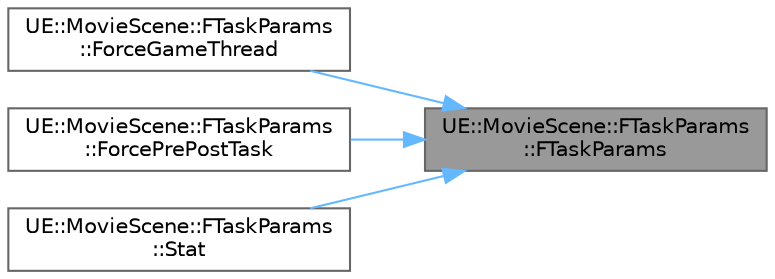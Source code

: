 digraph "UE::MovieScene::FTaskParams::FTaskParams"
{
 // INTERACTIVE_SVG=YES
 // LATEX_PDF_SIZE
  bgcolor="transparent";
  edge [fontname=Helvetica,fontsize=10,labelfontname=Helvetica,labelfontsize=10];
  node [fontname=Helvetica,fontsize=10,shape=box,height=0.2,width=0.4];
  rankdir="RL";
  Node1 [id="Node000001",label="UE::MovieScene::FTaskParams\l::FTaskParams",height=0.2,width=0.4,color="gray40", fillcolor="grey60", style="filled", fontcolor="black",tooltip=" "];
  Node1 -> Node2 [id="edge1_Node000001_Node000002",dir="back",color="steelblue1",style="solid",tooltip=" "];
  Node2 [id="Node000002",label="UE::MovieScene::FTaskParams\l::ForceGameThread",height=0.2,width=0.4,color="grey40", fillcolor="white", style="filled",URL="$dd/d62/structUE_1_1MovieScene_1_1FTaskParams.html#a3958601025ca37511ae4ac41892a9265",tooltip="Force this task to run on the game thread."];
  Node1 -> Node3 [id="edge2_Node000001_Node000003",dir="back",color="steelblue1",style="solid",tooltip=" "];
  Node3 [id="Node000003",label="UE::MovieScene::FTaskParams\l::ForcePrePostTask",height=0.2,width=0.4,color="grey40", fillcolor="white", style="filled",URL="$dd/d62/structUE_1_1MovieScene_1_1FTaskParams.html#a5dd8fb4e63c466b679e2d9a78aa6b8f0",tooltip="Force this task to run Pre/Post callbacks even if there is no meaningful work to be done in the body."];
  Node1 -> Node4 [id="edge3_Node000001_Node000004",dir="back",color="steelblue1",style="solid",tooltip=" "];
  Node4 [id="Node000004",label="UE::MovieScene::FTaskParams\l::Stat",height=0.2,width=0.4,color="grey40", fillcolor="white", style="filled",URL="$dd/d62/structUE_1_1MovieScene_1_1FTaskParams.html#ad020c9980f1a127ccd273de0ff89efa1",tooltip="Set a custom stat ID for this task."];
}
